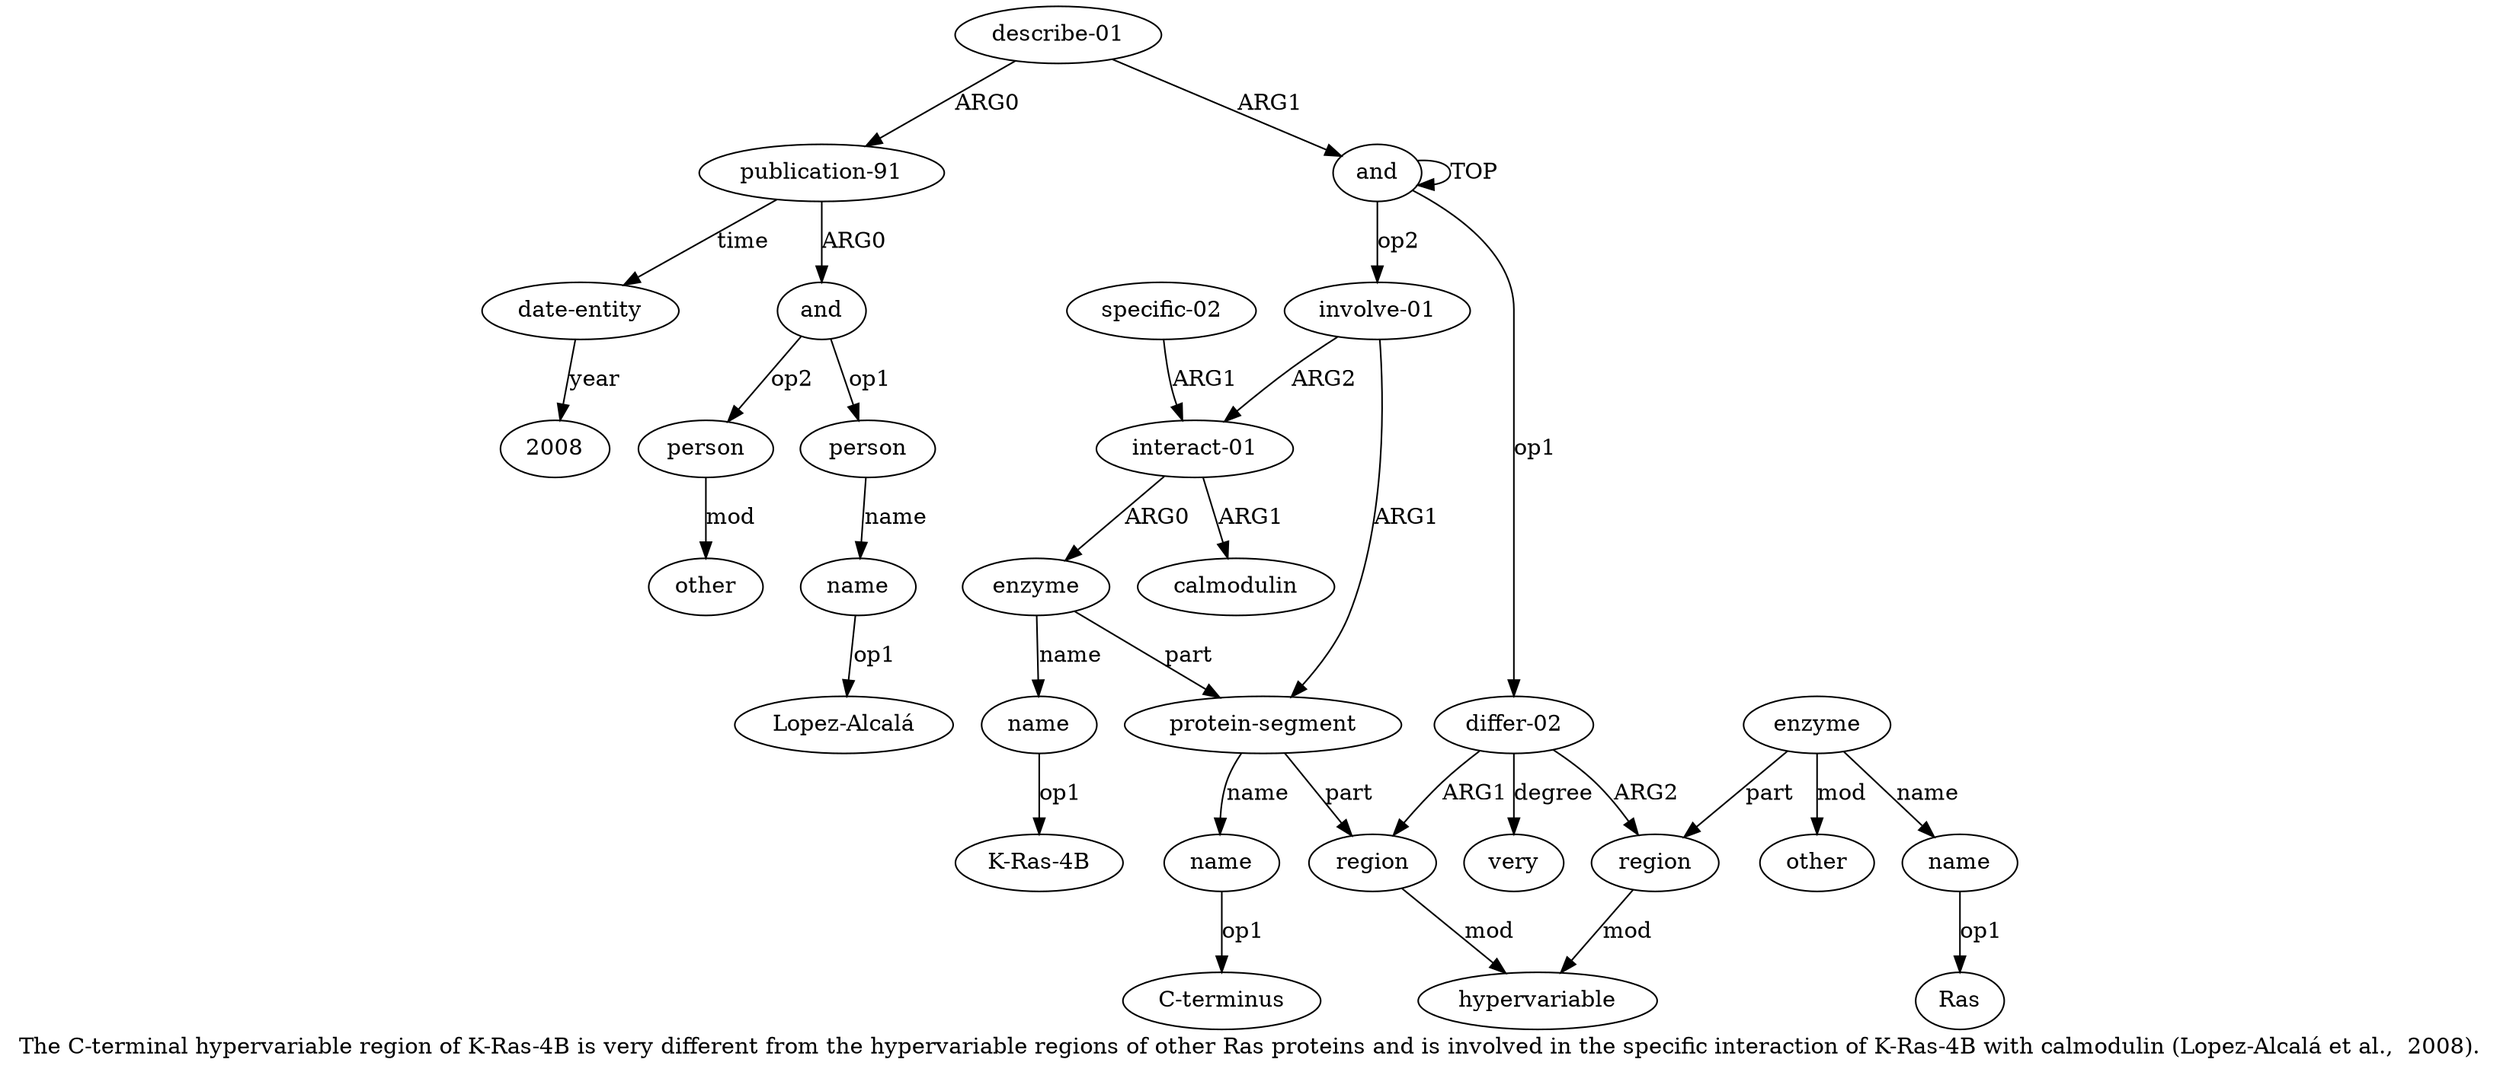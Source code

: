 digraph  {
	graph [label="The C-terminal hypervariable region of K-Ras-4B is very different from the hypervariable regions of other Ras proteins and is involved \
in the specific interaction of K-Ras-4B with calmodulin (Lopez-Alcalá et al.,  2008)."];
	node [label="\N"];
	a20	 [color=black,
		gold_ind=20,
		gold_label=person,
		label=person,
		test_ind=20,
		test_label=person];
	a21	 [color=black,
		gold_ind=21,
		gold_label=name,
		label=name,
		test_ind=21,
		test_label=name];
	a20 -> a21 [key=0,
	color=black,
	gold_label=name,
	label=name,
	test_label=name];
"a21 Lopez-Alcalá" [color=black,
	gold_ind=-1,
	gold_label="Lopez-Alcalá",
	label="Lopez-Alcalá",
	test_ind=-1,
	test_label="Lopez-Alcalá"];
a21 -> "a21 Lopez-Alcalá" [key=0,
color=black,
gold_label=op1,
label=op1,
test_label=op1];
a22 [color=black,
gold_ind=22,
gold_label=person,
label=person,
test_ind=22,
test_label=person];
a23 [color=black,
gold_ind=23,
gold_label=other,
label=other,
test_ind=23,
test_label=other];
a22 -> a23 [key=0,
color=black,
gold_label=mod,
label=mod,
test_label=mod];
a24 [color=black,
gold_ind=24,
gold_label="date-entity",
label="date-entity",
test_ind=24,
test_label="date-entity"];
"a24 2008" [color=black,
gold_ind=-1,
gold_label=2008,
label=2008,
test_ind=-1,
test_label=2008];
a24 -> "a24 2008" [key=0,
color=black,
gold_label=year,
label=year,
test_label=year];
a15 [color=black,
gold_ind=15,
gold_label=calmodulin,
label=calmodulin,
test_ind=15,
test_label=calmodulin];
a14 [color=black,
gold_ind=14,
gold_label="interact-01",
label="interact-01",
test_ind=14,
test_label="interact-01"];
a14 -> a15 [key=0,
color=black,
gold_label=ARG1,
label=ARG1,
test_label=ARG1];
a6 [color=black,
gold_ind=6,
gold_label=enzyme,
label=enzyme,
test_ind=6,
test_label=enzyme];
a14 -> a6 [key=0,
color=black,
gold_label=ARG0,
label=ARG0,
test_label=ARG0];
a17 [color=black,
gold_ind=17,
gold_label="describe-01",
label="describe-01",
test_ind=17,
test_label="describe-01"];
a18 [color=black,
gold_ind=18,
gold_label="publication-91",
label="publication-91",
test_ind=18,
test_label="publication-91"];
a17 -> a18 [key=0,
color=black,
gold_label=ARG0,
label=ARG0,
test_label=ARG0];
a0 [color=black,
gold_ind=0,
gold_label=and,
label=and,
test_ind=0,
test_label=and];
a17 -> a0 [key=0,
color=black,
gold_label=ARG1,
label=ARG1,
test_label=ARG1];
a16 [color=black,
gold_ind=16,
gold_label="specific-02",
label="specific-02",
test_ind=16,
test_label="specific-02"];
a16 -> a14 [key=0,
color=black,
gold_label=ARG1,
label=ARG1,
test_label=ARG1];
a11 [color=black,
gold_ind=11,
gold_label=other,
label=other,
test_ind=11,
test_label=other];
a10 [color=black,
gold_ind=10,
gold_label=name,
label=name,
test_ind=10,
test_label=name];
"a10 Ras" [color=black,
gold_ind=-1,
gold_label=Ras,
label=Ras,
test_ind=-1,
test_label=Ras];
a10 -> "a10 Ras" [key=0,
color=black,
gold_label=op1,
label=op1,
test_label=op1];
a13 [color=black,
gold_ind=13,
gold_label="involve-01",
label="involve-01",
test_ind=13,
test_label="involve-01"];
a13 -> a14 [key=0,
color=black,
gold_label=ARG2,
label=ARG2,
test_label=ARG2];
a4 [color=black,
gold_ind=4,
gold_label="protein-segment",
label="protein-segment",
test_ind=4,
test_label="protein-segment"];
a13 -> a4 [key=0,
color=black,
gold_label=ARG1,
label=ARG1,
test_label=ARG1];
a12 [color=black,
gold_ind=12,
gold_label=very,
label=very,
test_ind=12,
test_label=very];
a19 [color=black,
gold_ind=19,
gold_label=and,
label=and,
test_ind=19,
test_label=and];
a19 -> a20 [key=0,
color=black,
gold_label=op1,
label=op1,
test_label=op1];
a19 -> a22 [key=0,
color=black,
gold_label=op2,
label=op2,
test_label=op2];
a18 -> a24 [key=0,
color=black,
gold_label=time,
label=time,
test_label=time];
a18 -> a19 [key=0,
color=black,
gold_label=ARG0,
label=ARG0,
test_label=ARG0];
a1 [color=black,
gold_ind=1,
gold_label="differ-02",
label="differ-02",
test_ind=1,
test_label="differ-02"];
a1 -> a12 [key=0,
color=black,
gold_label=degree,
label=degree,
test_label=degree];
a2 [color=black,
gold_ind=2,
gold_label=region,
label=region,
test_ind=2,
test_label=region];
a1 -> a2 [key=0,
color=black,
gold_label=ARG1,
label=ARG1,
test_label=ARG1];
a8 [color=black,
gold_ind=8,
gold_label=region,
label=region,
test_ind=8,
test_label=region];
a1 -> a8 [key=0,
color=black,
gold_label=ARG2,
label=ARG2,
test_label=ARG2];
a0 -> a13 [key=0,
color=black,
gold_label=op2,
label=op2,
test_label=op2];
a0 -> a1 [key=0,
color=black,
gold_label=op1,
label=op1,
test_label=op1];
a0 -> a0 [key=0,
color=black,
gold_label=TOP,
label=TOP,
test_label=TOP];
a3 [color=black,
gold_ind=3,
gold_label=hypervariable,
label=hypervariable,
test_ind=3,
test_label=hypervariable];
a2 -> a3 [key=0,
color=black,
gold_label=mod,
label=mod,
test_label=mod];
a5 [color=black,
gold_ind=5,
gold_label=name,
label=name,
test_ind=5,
test_label=name];
"a5 C-terminus" [color=black,
gold_ind=-1,
gold_label="C-terminus",
label="C-terminus",
test_ind=-1,
test_label="C-terminus"];
a5 -> "a5 C-terminus" [key=0,
color=black,
gold_label=op1,
label=op1,
test_label=op1];
a4 -> a2 [key=0,
color=black,
gold_label=part,
label=part,
test_label=part];
a4 -> a5 [key=0,
color=black,
gold_label=name,
label=name,
test_label=name];
a7 [color=black,
gold_ind=7,
gold_label=name,
label=name,
test_ind=7,
test_label=name];
"a7 K-Ras-4B" [color=black,
gold_ind=-1,
gold_label="K-Ras-4B",
label="K-Ras-4B",
test_ind=-1,
test_label="K-Ras-4B"];
a7 -> "a7 K-Ras-4B" [key=0,
color=black,
gold_label=op1,
label=op1,
test_label=op1];
a6 -> a4 [key=0,
color=black,
gold_label=part,
label=part,
test_label=part];
a6 -> a7 [key=0,
color=black,
gold_label=name,
label=name,
test_label=name];
a9 [color=black,
gold_ind=9,
gold_label=enzyme,
label=enzyme,
test_ind=9,
test_label=enzyme];
a9 -> a11 [key=0,
color=black,
gold_label=mod,
label=mod,
test_label=mod];
a9 -> a10 [key=0,
color=black,
gold_label=name,
label=name,
test_label=name];
a9 -> a8 [key=0,
color=black,
gold_label=part,
label=part,
test_label=part];
a8 -> a3 [key=0,
color=black,
gold_label=mod,
label=mod,
test_label=mod];
}

